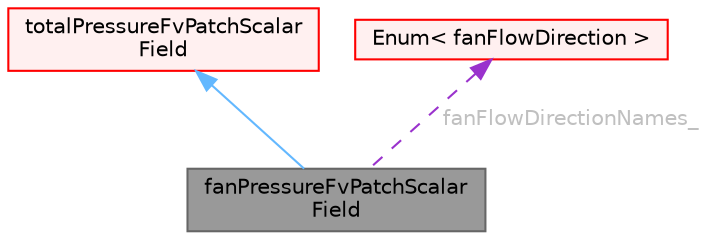 digraph "fanPressureFvPatchScalarField"
{
 // LATEX_PDF_SIZE
  bgcolor="transparent";
  edge [fontname=Helvetica,fontsize=10,labelfontname=Helvetica,labelfontsize=10];
  node [fontname=Helvetica,fontsize=10,shape=box,height=0.2,width=0.4];
  Node1 [id="Node000001",label="fanPressureFvPatchScalar\lField",height=0.2,width=0.4,color="gray40", fillcolor="grey60", style="filled", fontcolor="black",tooltip="This boundary condition can be applied to assign either a pressure inlet or outlet total pressure con..."];
  Node2 -> Node1 [id="edge1_Node000001_Node000002",dir="back",color="steelblue1",style="solid",tooltip=" "];
  Node2 [id="Node000002",label="totalPressureFvPatchScalar\lField",height=0.2,width=0.4,color="red", fillcolor="#FFF0F0", style="filled",URL="$classFoam_1_1totalPressureFvPatchScalarField.html",tooltip="This boundary condition provides a total pressure condition. Four variants are possible:"];
  Node4 -> Node1 [id="edge2_Node000001_Node000004",dir="back",color="darkorchid3",style="dashed",tooltip=" ",label=" fanFlowDirectionNames_",fontcolor="grey" ];
  Node4 [id="Node000004",label="Enum\< fanFlowDirection \>",height=0.2,width=0.4,color="red", fillcolor="#FFF0F0", style="filled",URL="$classFoam_1_1Enum.html",tooltip=" "];
}
